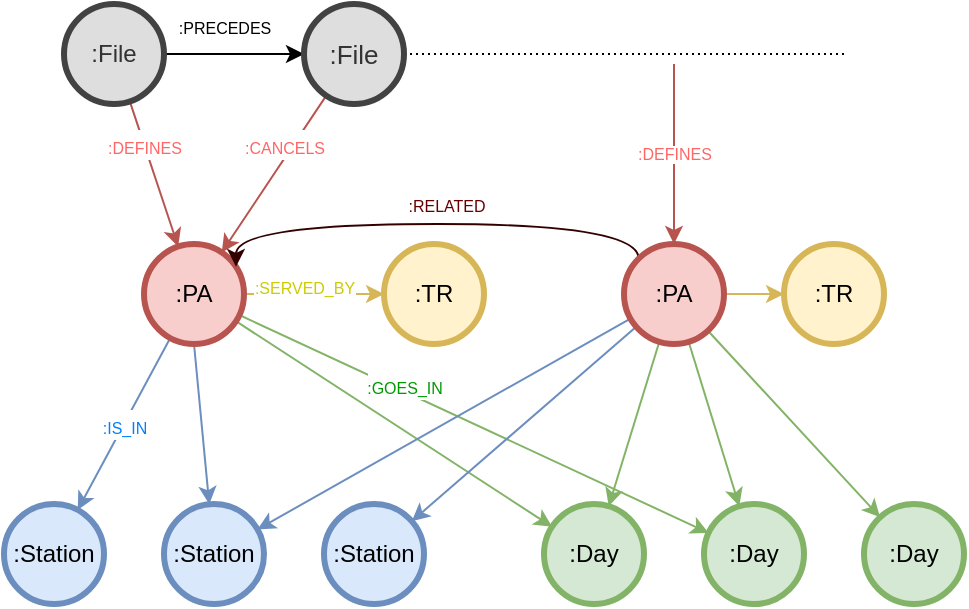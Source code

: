 <mxfile version="20.5.1" type="device"><diagram id="P6stkqwsQHNYyFIw6P_T" name="Stránka-1"><mxGraphModel dx="677" dy="332" grid="1" gridSize="10" guides="1" tooltips="1" connect="1" arrows="1" fold="1" page="1" pageScale="1" pageWidth="827" pageHeight="1169" math="0" shadow="0"><root><mxCell id="0"/><mxCell id="1" parent="0"/><mxCell id="b0QOBl4hM-q3ClD-9ij6-5" value="&lt;font style=&quot;font-size: 8px;&quot;&gt;:PRECEDES&lt;/font&gt;" style="edgeStyle=orthogonalEdgeStyle;rounded=0;orthogonalLoop=1;jettySize=auto;html=1;exitX=1;exitY=0.5;exitDx=0;exitDy=0;fontSize=13;" parent="1" source="b0QOBl4hM-q3ClD-9ij6-1" target="b0QOBl4hM-q3ClD-9ij6-4" edge="1"><mxGeometry x="-0.143" y="15" relative="1" as="geometry"><mxPoint as="offset"/></mxGeometry></mxCell><mxCell id="b0QOBl4hM-q3ClD-9ij6-26" value="&lt;font color=&quot;#ff6666&quot; style=&quot;font-size: 8px;&quot;&gt;:DEFINES&lt;/font&gt;" style="edgeStyle=none;orthogonalLoop=1;jettySize=auto;html=1;strokeColor=#b85450;fontSize=13;endArrow=classic;endFill=1;fillColor=#f8cecc;" parent="1" source="b0QOBl4hM-q3ClD-9ij6-1" target="b0QOBl4hM-q3ClD-9ij6-10" edge="1"><mxGeometry x="-0.413" relative="1" as="geometry"><mxPoint as="offset"/></mxGeometry></mxCell><mxCell id="b0QOBl4hM-q3ClD-9ij6-1" value=":File" style="ellipse;whiteSpace=wrap;html=1;strokeWidth=3;fillColor=#DEDEDE;fontColor=#333333;strokeColor=#424242;shadow=0;sketch=0;" parent="1" vertex="1"><mxGeometry x="40" y="70" width="50" height="50" as="geometry"/></mxCell><mxCell id="b0QOBl4hM-q3ClD-9ij6-7" style="edgeStyle=orthogonalEdgeStyle;rounded=0;orthogonalLoop=1;jettySize=auto;html=1;fontSize=13;dashed=1;strokeColor=default;endArrow=none;endFill=0;dashPattern=1 2;" parent="1" source="b0QOBl4hM-q3ClD-9ij6-4" edge="1"><mxGeometry relative="1" as="geometry"><mxPoint x="430" y="95" as="targetPoint"/></mxGeometry></mxCell><mxCell id="b0QOBl4hM-q3ClD-9ij6-9" style="edgeStyle=orthogonalEdgeStyle;rounded=0;orthogonalLoop=1;jettySize=auto;html=1;exitX=1;exitY=0.5;exitDx=0;exitDy=0;dashed=1;dashPattern=1 2;strokeColor=default;fontSize=13;endArrow=none;endFill=0;" parent="1" source="b0QOBl4hM-q3ClD-9ij6-4" edge="1"><mxGeometry relative="1" as="geometry"><mxPoint x="215" y="95.0" as="targetPoint"/></mxGeometry></mxCell><mxCell id="b0QOBl4hM-q3ClD-9ij6-27" value="&lt;font color=&quot;#ff6666&quot; style=&quot;font-size: 8px;&quot;&gt;:CANCELS&lt;/font&gt;" style="edgeStyle=none;orthogonalLoop=1;jettySize=auto;html=1;strokeColor=#b85450;fontSize=13;endArrow=classic;endFill=1;fillColor=#f8cecc;" parent="1" source="b0QOBl4hM-q3ClD-9ij6-4" target="b0QOBl4hM-q3ClD-9ij6-10" edge="1"><mxGeometry x="-0.324" y="-4" relative="1" as="geometry"><mxPoint as="offset"/></mxGeometry></mxCell><mxCell id="b0QOBl4hM-q3ClD-9ij6-4" value=":File" style="ellipse;whiteSpace=wrap;html=1;strokeWidth=3;fillColor=#DEDEDE;fontColor=#333333;strokeColor=#424242;shadow=0;sketch=0;fontSize=13;" parent="1" vertex="1"><mxGeometry x="160" y="70" width="50" height="50" as="geometry"/></mxCell><mxCell id="b0QOBl4hM-q3ClD-9ij6-15" value="&lt;font color=&quot;#cccc00&quot; style=&quot;font-size: 8px;&quot;&gt;:SERVED_BY&lt;/font&gt;" style="edgeStyle=none;orthogonalLoop=1;jettySize=auto;html=1;entryX=0;entryY=0.5;entryDx=0;entryDy=0;strokeColor=#d6b656;fontSize=13;endArrow=classic;endFill=1;fillColor=#fff2cc;" parent="1" source="b0QOBl4hM-q3ClD-9ij6-10" target="b0QOBl4hM-q3ClD-9ij6-11" edge="1"><mxGeometry x="-0.143" y="5" relative="1" as="geometry"><mxPoint as="offset"/></mxGeometry></mxCell><mxCell id="b0QOBl4hM-q3ClD-9ij6-25" value="&lt;font color=&quot;#007fff&quot; style=&quot;font-size: 8px;&quot;&gt;:IS_IN&lt;/font&gt;" style="edgeStyle=none;orthogonalLoop=1;jettySize=auto;html=1;strokeColor=#6c8ebf;fontSize=13;endArrow=classic;endFill=1;fillColor=#dae8fc;" parent="1" source="b0QOBl4hM-q3ClD-9ij6-10" target="b0QOBl4hM-q3ClD-9ij6-18" edge="1"><mxGeometry relative="1" as="geometry"/></mxCell><mxCell id="b0QOBl4hM-q3ClD-9ij6-28" style="edgeStyle=none;orthogonalLoop=1;jettySize=auto;html=1;exitX=0.5;exitY=1;exitDx=0;exitDy=0;strokeColor=#6c8ebf;fontSize=13;endArrow=classic;endFill=1;fillColor=#dae8fc;" parent="1" source="b0QOBl4hM-q3ClD-9ij6-10" target="b0QOBl4hM-q3ClD-9ij6-19" edge="1"><mxGeometry relative="1" as="geometry"/></mxCell><mxCell id="b0QOBl4hM-q3ClD-9ij6-31" style="edgeStyle=none;orthogonalLoop=1;jettySize=auto;html=1;strokeColor=#82b366;fontSize=13;endArrow=classic;endFill=1;fillColor=#d5e8d4;" parent="1" source="b0QOBl4hM-q3ClD-9ij6-10" target="b0QOBl4hM-q3ClD-9ij6-21" edge="1"><mxGeometry relative="1" as="geometry"/></mxCell><mxCell id="b0QOBl4hM-q3ClD-9ij6-32" value="&lt;font color=&quot;#009900&quot; style=&quot;font-size: 8px;&quot;&gt;:GOES_IN&lt;/font&gt;" style="edgeStyle=none;orthogonalLoop=1;jettySize=auto;html=1;strokeColor=#82b366;fontSize=13;endArrow=classic;endFill=1;fillColor=#d5e8d4;" parent="1" source="b0QOBl4hM-q3ClD-9ij6-10" target="b0QOBl4hM-q3ClD-9ij6-22" edge="1"><mxGeometry x="-0.31" y="3" relative="1" as="geometry"><mxPoint as="offset"/></mxGeometry></mxCell><mxCell id="b0QOBl4hM-q3ClD-9ij6-10" value=":PA" style="ellipse;whiteSpace=wrap;html=1;strokeWidth=3;fillColor=#f8cecc;strokeColor=#b85450;shadow=0;sketch=0;" parent="1" vertex="1"><mxGeometry x="80" y="190" width="50" height="50" as="geometry"/></mxCell><mxCell id="b0QOBl4hM-q3ClD-9ij6-11" value=":TR" style="ellipse;whiteSpace=wrap;html=1;strokeWidth=3;fillColor=#fff2cc;strokeColor=#d6b656;shadow=0;sketch=0;" parent="1" vertex="1"><mxGeometry x="200" y="190" width="50" height="50" as="geometry"/></mxCell><mxCell id="b0QOBl4hM-q3ClD-9ij6-16" style="edgeStyle=none;orthogonalLoop=1;jettySize=auto;html=1;entryX=0;entryY=0.5;entryDx=0;entryDy=0;strokeColor=#d6b656;fontSize=13;endArrow=classic;endFill=1;fillColor=#fff2cc;" parent="1" source="b0QOBl4hM-q3ClD-9ij6-12" target="b0QOBl4hM-q3ClD-9ij6-13" edge="1"><mxGeometry relative="1" as="geometry"/></mxCell><mxCell id="b0QOBl4hM-q3ClD-9ij6-29" style="edgeStyle=none;orthogonalLoop=1;jettySize=auto;html=1;strokeColor=#6c8ebf;fontSize=13;endArrow=classic;endFill=1;fillColor=#dae8fc;" parent="1" source="b0QOBl4hM-q3ClD-9ij6-12" target="b0QOBl4hM-q3ClD-9ij6-19" edge="1"><mxGeometry relative="1" as="geometry"/></mxCell><mxCell id="b0QOBl4hM-q3ClD-9ij6-30" style="edgeStyle=none;orthogonalLoop=1;jettySize=auto;html=1;strokeColor=#6c8ebf;fontSize=13;endArrow=classic;endFill=1;fillColor=#dae8fc;" parent="1" source="b0QOBl4hM-q3ClD-9ij6-12" target="b0QOBl4hM-q3ClD-9ij6-20" edge="1"><mxGeometry relative="1" as="geometry"/></mxCell><mxCell id="b0QOBl4hM-q3ClD-9ij6-33" style="edgeStyle=none;orthogonalLoop=1;jettySize=auto;html=1;strokeColor=#82b366;fontSize=13;endArrow=classic;endFill=1;fillColor=#d5e8d4;" parent="1" source="b0QOBl4hM-q3ClD-9ij6-12" target="b0QOBl4hM-q3ClD-9ij6-21" edge="1"><mxGeometry relative="1" as="geometry"/></mxCell><mxCell id="b0QOBl4hM-q3ClD-9ij6-34" style="edgeStyle=none;orthogonalLoop=1;jettySize=auto;html=1;strokeColor=#82b366;fontSize=13;endArrow=classic;endFill=1;fillColor=#d5e8d4;" parent="1" source="b0QOBl4hM-q3ClD-9ij6-12" target="b0QOBl4hM-q3ClD-9ij6-22" edge="1"><mxGeometry relative="1" as="geometry"/></mxCell><mxCell id="b0QOBl4hM-q3ClD-9ij6-35" style="edgeStyle=none;orthogonalLoop=1;jettySize=auto;html=1;strokeColor=#82b366;fontSize=13;endArrow=classic;endFill=1;fillColor=#d5e8d4;" parent="1" source="b0QOBl4hM-q3ClD-9ij6-12" target="b0QOBl4hM-q3ClD-9ij6-23" edge="1"><mxGeometry relative="1" as="geometry"/></mxCell><mxCell id="Ppmbit1a5Xl7Y5QMSj1n-4" value="&lt;font color=&quot;#660000&quot; style=&quot;font-size: 8px;&quot;&gt;:RELATED&lt;br&gt;&lt;/font&gt;" style="edgeStyle=orthogonalEdgeStyle;curved=1;rounded=0;orthogonalLoop=1;jettySize=auto;html=1;exitX=0;exitY=0;exitDx=0;exitDy=0;endArrow=classic;endFill=1;fillColor=#f8cecc;strokeColor=#330000;" edge="1" parent="1" source="b0QOBl4hM-q3ClD-9ij6-12" target="b0QOBl4hM-q3ClD-9ij6-10"><mxGeometry x="-0.054" y="-10" relative="1" as="geometry"><Array as="points"><mxPoint x="327" y="180"/><mxPoint x="126" y="180"/></Array><mxPoint as="offset"/></mxGeometry></mxCell><mxCell id="b0QOBl4hM-q3ClD-9ij6-12" value=":PA" style="ellipse;whiteSpace=wrap;html=1;strokeWidth=3;fillColor=#f8cecc;strokeColor=#b85450;shadow=0;sketch=0;" parent="1" vertex="1"><mxGeometry x="320" y="190" width="50" height="50" as="geometry"/></mxCell><mxCell id="b0QOBl4hM-q3ClD-9ij6-13" value=":TR" style="ellipse;whiteSpace=wrap;html=1;strokeWidth=3;fillColor=#fff2cc;strokeColor=#d6b656;shadow=0;sketch=0;" parent="1" vertex="1"><mxGeometry x="400" y="190" width="50" height="50" as="geometry"/></mxCell><mxCell id="b0QOBl4hM-q3ClD-9ij6-18" value=":Station" style="ellipse;whiteSpace=wrap;html=1;strokeWidth=3;fillColor=#dae8fc;strokeColor=#6c8ebf;shadow=0;sketch=0;" parent="1" vertex="1"><mxGeometry x="10" y="320" width="50" height="50" as="geometry"/></mxCell><mxCell id="b0QOBl4hM-q3ClD-9ij6-19" value=":Station" style="ellipse;whiteSpace=wrap;html=1;strokeWidth=3;fillColor=#dae8fc;strokeColor=#6c8ebf;shadow=0;sketch=0;" parent="1" vertex="1"><mxGeometry x="90" y="320" width="50" height="50" as="geometry"/></mxCell><mxCell id="b0QOBl4hM-q3ClD-9ij6-20" value=":Station" style="ellipse;whiteSpace=wrap;html=1;strokeWidth=3;fillColor=#dae8fc;strokeColor=#6c8ebf;shadow=0;sketch=0;" parent="1" vertex="1"><mxGeometry x="170" y="320" width="50" height="50" as="geometry"/></mxCell><mxCell id="b0QOBl4hM-q3ClD-9ij6-21" value=":Day" style="ellipse;whiteSpace=wrap;html=1;strokeWidth=3;fillColor=#d5e8d4;strokeColor=#82b366;shadow=0;sketch=0;" parent="1" vertex="1"><mxGeometry x="280" y="320" width="50" height="50" as="geometry"/></mxCell><mxCell id="b0QOBl4hM-q3ClD-9ij6-22" value=":Day" style="ellipse;whiteSpace=wrap;html=1;strokeWidth=3;fillColor=#d5e8d4;strokeColor=#82b366;shadow=0;sketch=0;" parent="1" vertex="1"><mxGeometry x="360" y="320" width="50" height="50" as="geometry"/></mxCell><mxCell id="b0QOBl4hM-q3ClD-9ij6-23" value=":Day" style="ellipse;whiteSpace=wrap;html=1;strokeWidth=3;fillColor=#d5e8d4;strokeColor=#82b366;shadow=0;sketch=0;" parent="1" vertex="1"><mxGeometry x="440" y="320" width="50" height="50" as="geometry"/></mxCell><mxCell id="b0QOBl4hM-q3ClD-9ij6-36" value=":DEFINES" style="endArrow=classic;html=1;strokeColor=#b85450;fontSize=8;fontColor=#FF6666;fillColor=#f8cecc;" parent="1" target="b0QOBl4hM-q3ClD-9ij6-12" edge="1"><mxGeometry width="50" height="50" relative="1" as="geometry"><mxPoint x="345" y="100" as="sourcePoint"/><mxPoint x="270" y="180" as="targetPoint"/></mxGeometry></mxCell></root></mxGraphModel></diagram></mxfile>